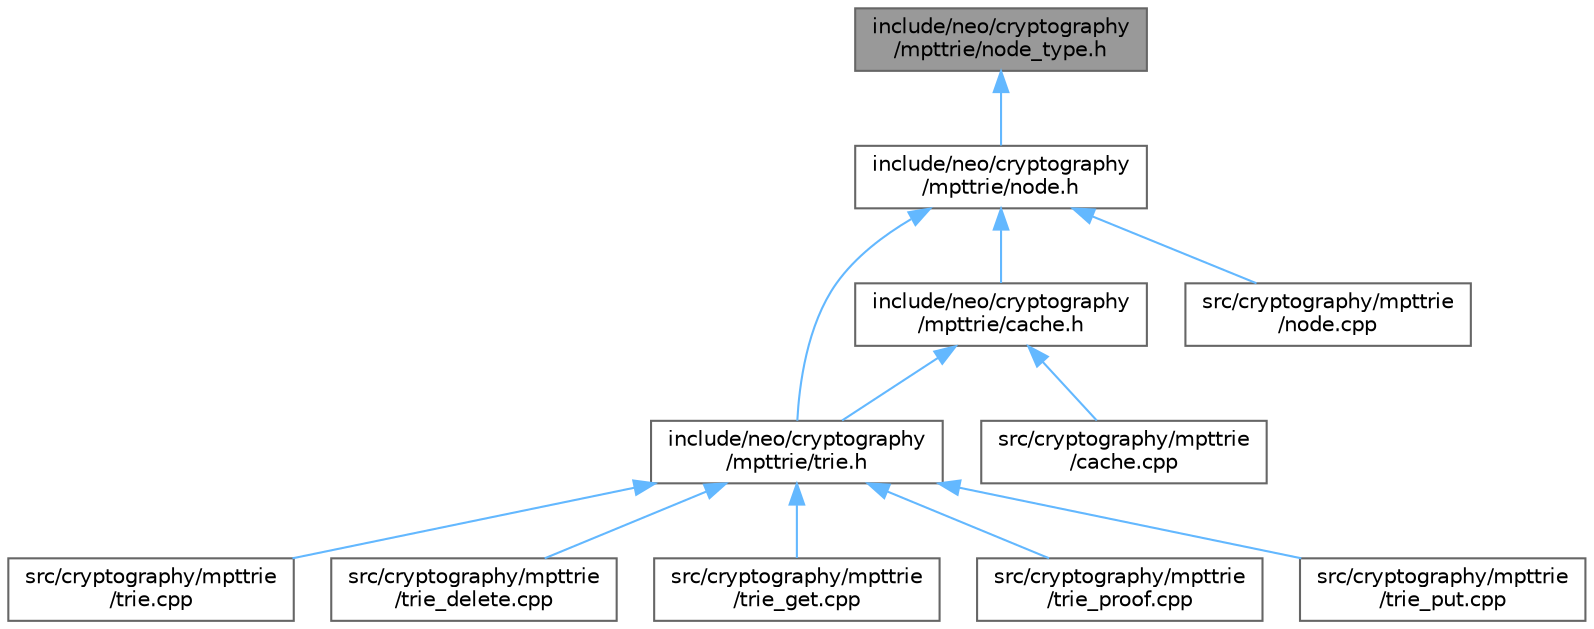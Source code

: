 digraph "include/neo/cryptography/mpttrie/node_type.h"
{
 // LATEX_PDF_SIZE
  bgcolor="transparent";
  edge [fontname=Helvetica,fontsize=10,labelfontname=Helvetica,labelfontsize=10];
  node [fontname=Helvetica,fontsize=10,shape=box,height=0.2,width=0.4];
  Node1 [id="Node000001",label="include/neo/cryptography\l/mpttrie/node_type.h",height=0.2,width=0.4,color="gray40", fillcolor="grey60", style="filled", fontcolor="black",tooltip=" "];
  Node1 -> Node2 [id="edge12_Node000001_Node000002",dir="back",color="steelblue1",style="solid",tooltip=" "];
  Node2 [id="Node000002",label="include/neo/cryptography\l/mpttrie/node.h",height=0.2,width=0.4,color="grey40", fillcolor="white", style="filled",URL="$node_8h.html",tooltip=" "];
  Node2 -> Node3 [id="edge13_Node000002_Node000003",dir="back",color="steelblue1",style="solid",tooltip=" "];
  Node3 [id="Node000003",label="include/neo/cryptography\l/mpttrie/cache.h",height=0.2,width=0.4,color="grey40", fillcolor="white", style="filled",URL="$cryptography_2mpttrie_2cache_8h.html",tooltip=" "];
  Node3 -> Node4 [id="edge14_Node000003_Node000004",dir="back",color="steelblue1",style="solid",tooltip=" "];
  Node4 [id="Node000004",label="include/neo/cryptography\l/mpttrie/trie.h",height=0.2,width=0.4,color="grey40", fillcolor="white", style="filled",URL="$trie_8h.html",tooltip=" "];
  Node4 -> Node5 [id="edge15_Node000004_Node000005",dir="back",color="steelblue1",style="solid",tooltip=" "];
  Node5 [id="Node000005",label="src/cryptography/mpttrie\l/trie.cpp",height=0.2,width=0.4,color="grey40", fillcolor="white", style="filled",URL="$trie_8cpp.html",tooltip=" "];
  Node4 -> Node6 [id="edge16_Node000004_Node000006",dir="back",color="steelblue1",style="solid",tooltip=" "];
  Node6 [id="Node000006",label="src/cryptography/mpttrie\l/trie_delete.cpp",height=0.2,width=0.4,color="grey40", fillcolor="white", style="filled",URL="$trie__delete_8cpp.html",tooltip=" "];
  Node4 -> Node7 [id="edge17_Node000004_Node000007",dir="back",color="steelblue1",style="solid",tooltip=" "];
  Node7 [id="Node000007",label="src/cryptography/mpttrie\l/trie_get.cpp",height=0.2,width=0.4,color="grey40", fillcolor="white", style="filled",URL="$trie__get_8cpp.html",tooltip=" "];
  Node4 -> Node8 [id="edge18_Node000004_Node000008",dir="back",color="steelblue1",style="solid",tooltip=" "];
  Node8 [id="Node000008",label="src/cryptography/mpttrie\l/trie_proof.cpp",height=0.2,width=0.4,color="grey40", fillcolor="white", style="filled",URL="$trie__proof_8cpp.html",tooltip=" "];
  Node4 -> Node9 [id="edge19_Node000004_Node000009",dir="back",color="steelblue1",style="solid",tooltip=" "];
  Node9 [id="Node000009",label="src/cryptography/mpttrie\l/trie_put.cpp",height=0.2,width=0.4,color="grey40", fillcolor="white", style="filled",URL="$trie__put_8cpp.html",tooltip=" "];
  Node3 -> Node10 [id="edge20_Node000003_Node000010",dir="back",color="steelblue1",style="solid",tooltip=" "];
  Node10 [id="Node000010",label="src/cryptography/mpttrie\l/cache.cpp",height=0.2,width=0.4,color="grey40", fillcolor="white", style="filled",URL="$cache_8cpp.html",tooltip=" "];
  Node2 -> Node4 [id="edge21_Node000002_Node000004",dir="back",color="steelblue1",style="solid",tooltip=" "];
  Node2 -> Node11 [id="edge22_Node000002_Node000011",dir="back",color="steelblue1",style="solid",tooltip=" "];
  Node11 [id="Node000011",label="src/cryptography/mpttrie\l/node.cpp",height=0.2,width=0.4,color="grey40", fillcolor="white", style="filled",URL="$node_8cpp.html",tooltip=" "];
}

